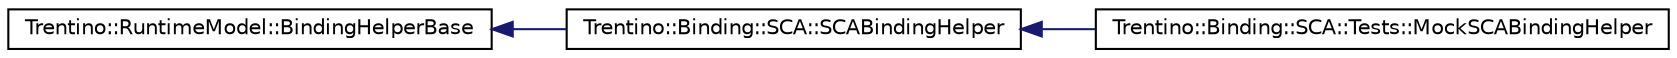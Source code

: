 digraph G
{
  edge [fontname="Helvetica",fontsize="10",labelfontname="Helvetica",labelfontsize="10"];
  node [fontname="Helvetica",fontsize="10",shape=record];
  rankdir="LR";
  Node1 [label="Trentino::RuntimeModel::BindingHelperBase",height=0.2,width=0.4,color="black", fillcolor="white", style="filled",URL="$class_trentino_1_1_runtime_model_1_1_binding_helper_base.html",tooltip="marker interface for all Binding helper classes"];
  Node1 -> Node2 [dir="back",color="midnightblue",fontsize="10",style="solid",fontname="Helvetica"];
  Node2 [label="Trentino::Binding::SCA::SCABindingHelper",height=0.2,width=0.4,color="black", fillcolor="white", style="filled",URL="$class_trentino_1_1_binding_1_1_s_c_a_1_1_s_c_a_binding_helper.html",tooltip="Binding helper for the SCA binding."];
  Node2 -> Node3 [dir="back",color="midnightblue",fontsize="10",style="solid",fontname="Helvetica"];
  Node3 [label="Trentino::Binding::SCA::Tests::MockSCABindingHelper",height=0.2,width=0.4,color="black", fillcolor="white", style="filled",URL="$class_trentino_1_1_binding_1_1_s_c_a_1_1_tests_1_1_mock_s_c_a_binding_helper.html"];
}
